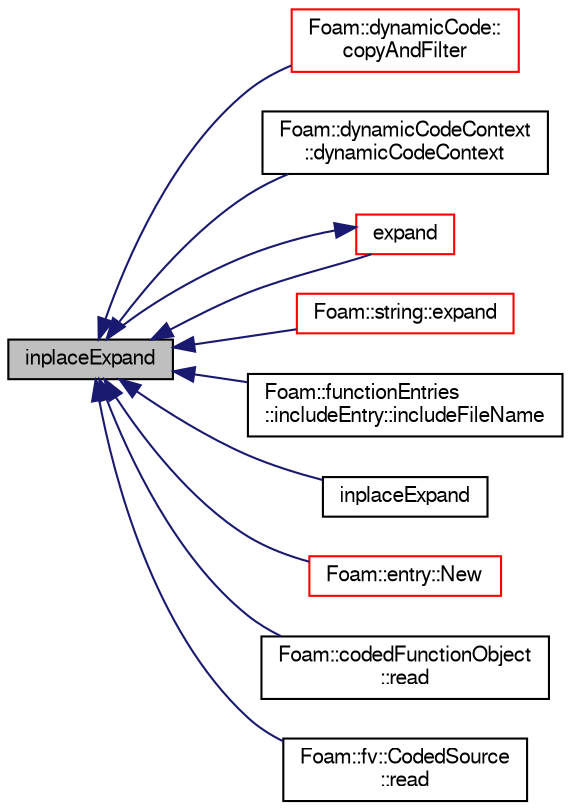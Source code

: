 digraph "inplaceExpand"
{
  bgcolor="transparent";
  edge [fontname="FreeSans",fontsize="10",labelfontname="FreeSans",labelfontsize="10"];
  node [fontname="FreeSans",fontsize="10",shape=record];
  rankdir="LR";
  Node37 [label="inplaceExpand",height=0.2,width=0.4,color="black", fillcolor="grey75", style="filled", fontcolor="black"];
  Node37 -> Node38 [dir="back",color="midnightblue",fontsize="10",style="solid",fontname="FreeSans"];
  Node38 [label="Foam::dynamicCode::\lcopyAndFilter",height=0.2,width=0.4,color="red",URL="$a26070.html#a1c5c6c6385cd29521ecf0305e3db8448",tooltip="Copy lines while expanding variables. "];
  Node37 -> Node43 [dir="back",color="midnightblue",fontsize="10",style="solid",fontname="FreeSans"];
  Node43 [label="Foam::dynamicCodeContext\l::dynamicCodeContext",height=0.2,width=0.4,color="black",URL="$a26074.html#aaf616cf1d1395ba4d720994dc0d56732",tooltip="Construct from a dictionary. "];
  Node37 -> Node44 [dir="back",color="midnightblue",fontsize="10",style="solid",fontname="FreeSans"];
  Node44 [label="expand",height=0.2,width=0.4,color="red",URL="$a21166.html#ad71b2438d1f3e1e22ecf86c379cb6c29",tooltip="Expand occurences of variables according to the mapping. "];
  Node44 -> Node37 [dir="back",color="midnightblue",fontsize="10",style="solid",fontname="FreeSans"];
  Node37 -> Node53 [dir="back",color="midnightblue",fontsize="10",style="solid",fontname="FreeSans"];
  Node53 [label="Foam::string::expand",height=0.2,width=0.4,color="red",URL="$a28250.html#a99762e1bec412804aad30b9752abbac2",tooltip="Expand initial tildes and all occurences of environment variables. "];
  Node37 -> Node61 [dir="back",color="midnightblue",fontsize="10",style="solid",fontname="FreeSans"];
  Node61 [label="Foam::functionEntries\l::includeEntry::includeFileName",height=0.2,width=0.4,color="black",URL="$a26038.html#a9cbd98ead2bb7538e417330caa3bc452",tooltip="Read the include fileName from Istream, expand and return. "];
  Node37 -> Node49 [dir="back",color="midnightblue",fontsize="10",style="solid",fontname="FreeSans"];
  Node49 [label="inplaceExpand",height=0.2,width=0.4,color="black",URL="$a21166.html#ac760e4fa2afbc93f8d9932e598d9a897",tooltip="Inplace expand occurences of variables according to the dictionary. "];
  Node37 -> Node62 [dir="back",color="midnightblue",fontsize="10",style="solid",fontname="FreeSans"];
  Node62 [label="Foam::entry::New",height=0.2,width=0.4,color="red",URL="$a26022.html#a8a226a546ec766d55192e65b55f87715",tooltip="Construct from Istream and insert into dictionary. "];
  Node37 -> Node64 [dir="back",color="midnightblue",fontsize="10",style="solid",fontname="FreeSans"];
  Node64 [label="Foam::codedFunctionObject\l::read",height=0.2,width=0.4,color="black",URL="$a28874.html#afac0600fef97b05534a595ce00b272ed",tooltip="Read and set the function object if its data have changed. "];
  Node37 -> Node65 [dir="back",color="midnightblue",fontsize="10",style="solid",fontname="FreeSans"];
  Node65 [label="Foam::fv::CodedSource\l::read",height=0.2,width=0.4,color="black",URL="$a23526.html#a6ce0c64db98eb6144d363dbfc86104eb",tooltip="Read source dictionary. "];
}
